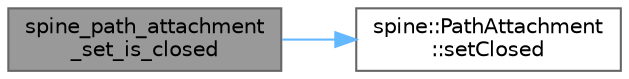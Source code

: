 digraph "spine_path_attachment_set_is_closed"
{
 // LATEX_PDF_SIZE
  bgcolor="transparent";
  edge [fontname=Helvetica,fontsize=10,labelfontname=Helvetica,labelfontsize=10];
  node [fontname=Helvetica,fontsize=10,shape=box,height=0.2,width=0.4];
  rankdir="LR";
  Node1 [id="Node000001",label="spine_path_attachment\l_set_is_closed",height=0.2,width=0.4,color="gray40", fillcolor="grey60", style="filled", fontcolor="black",tooltip=" "];
  Node1 -> Node2 [id="edge1_Node000001_Node000002",color="steelblue1",style="solid",tooltip=" "];
  Node2 [id="Node000002",label="spine::PathAttachment\l::setClosed",height=0.2,width=0.4,color="grey40", fillcolor="white", style="filled",URL="$classspine_1_1_path_attachment.html#a8b3bdf6ee7832cca798da9fe3d96eb84",tooltip=" "];
}
